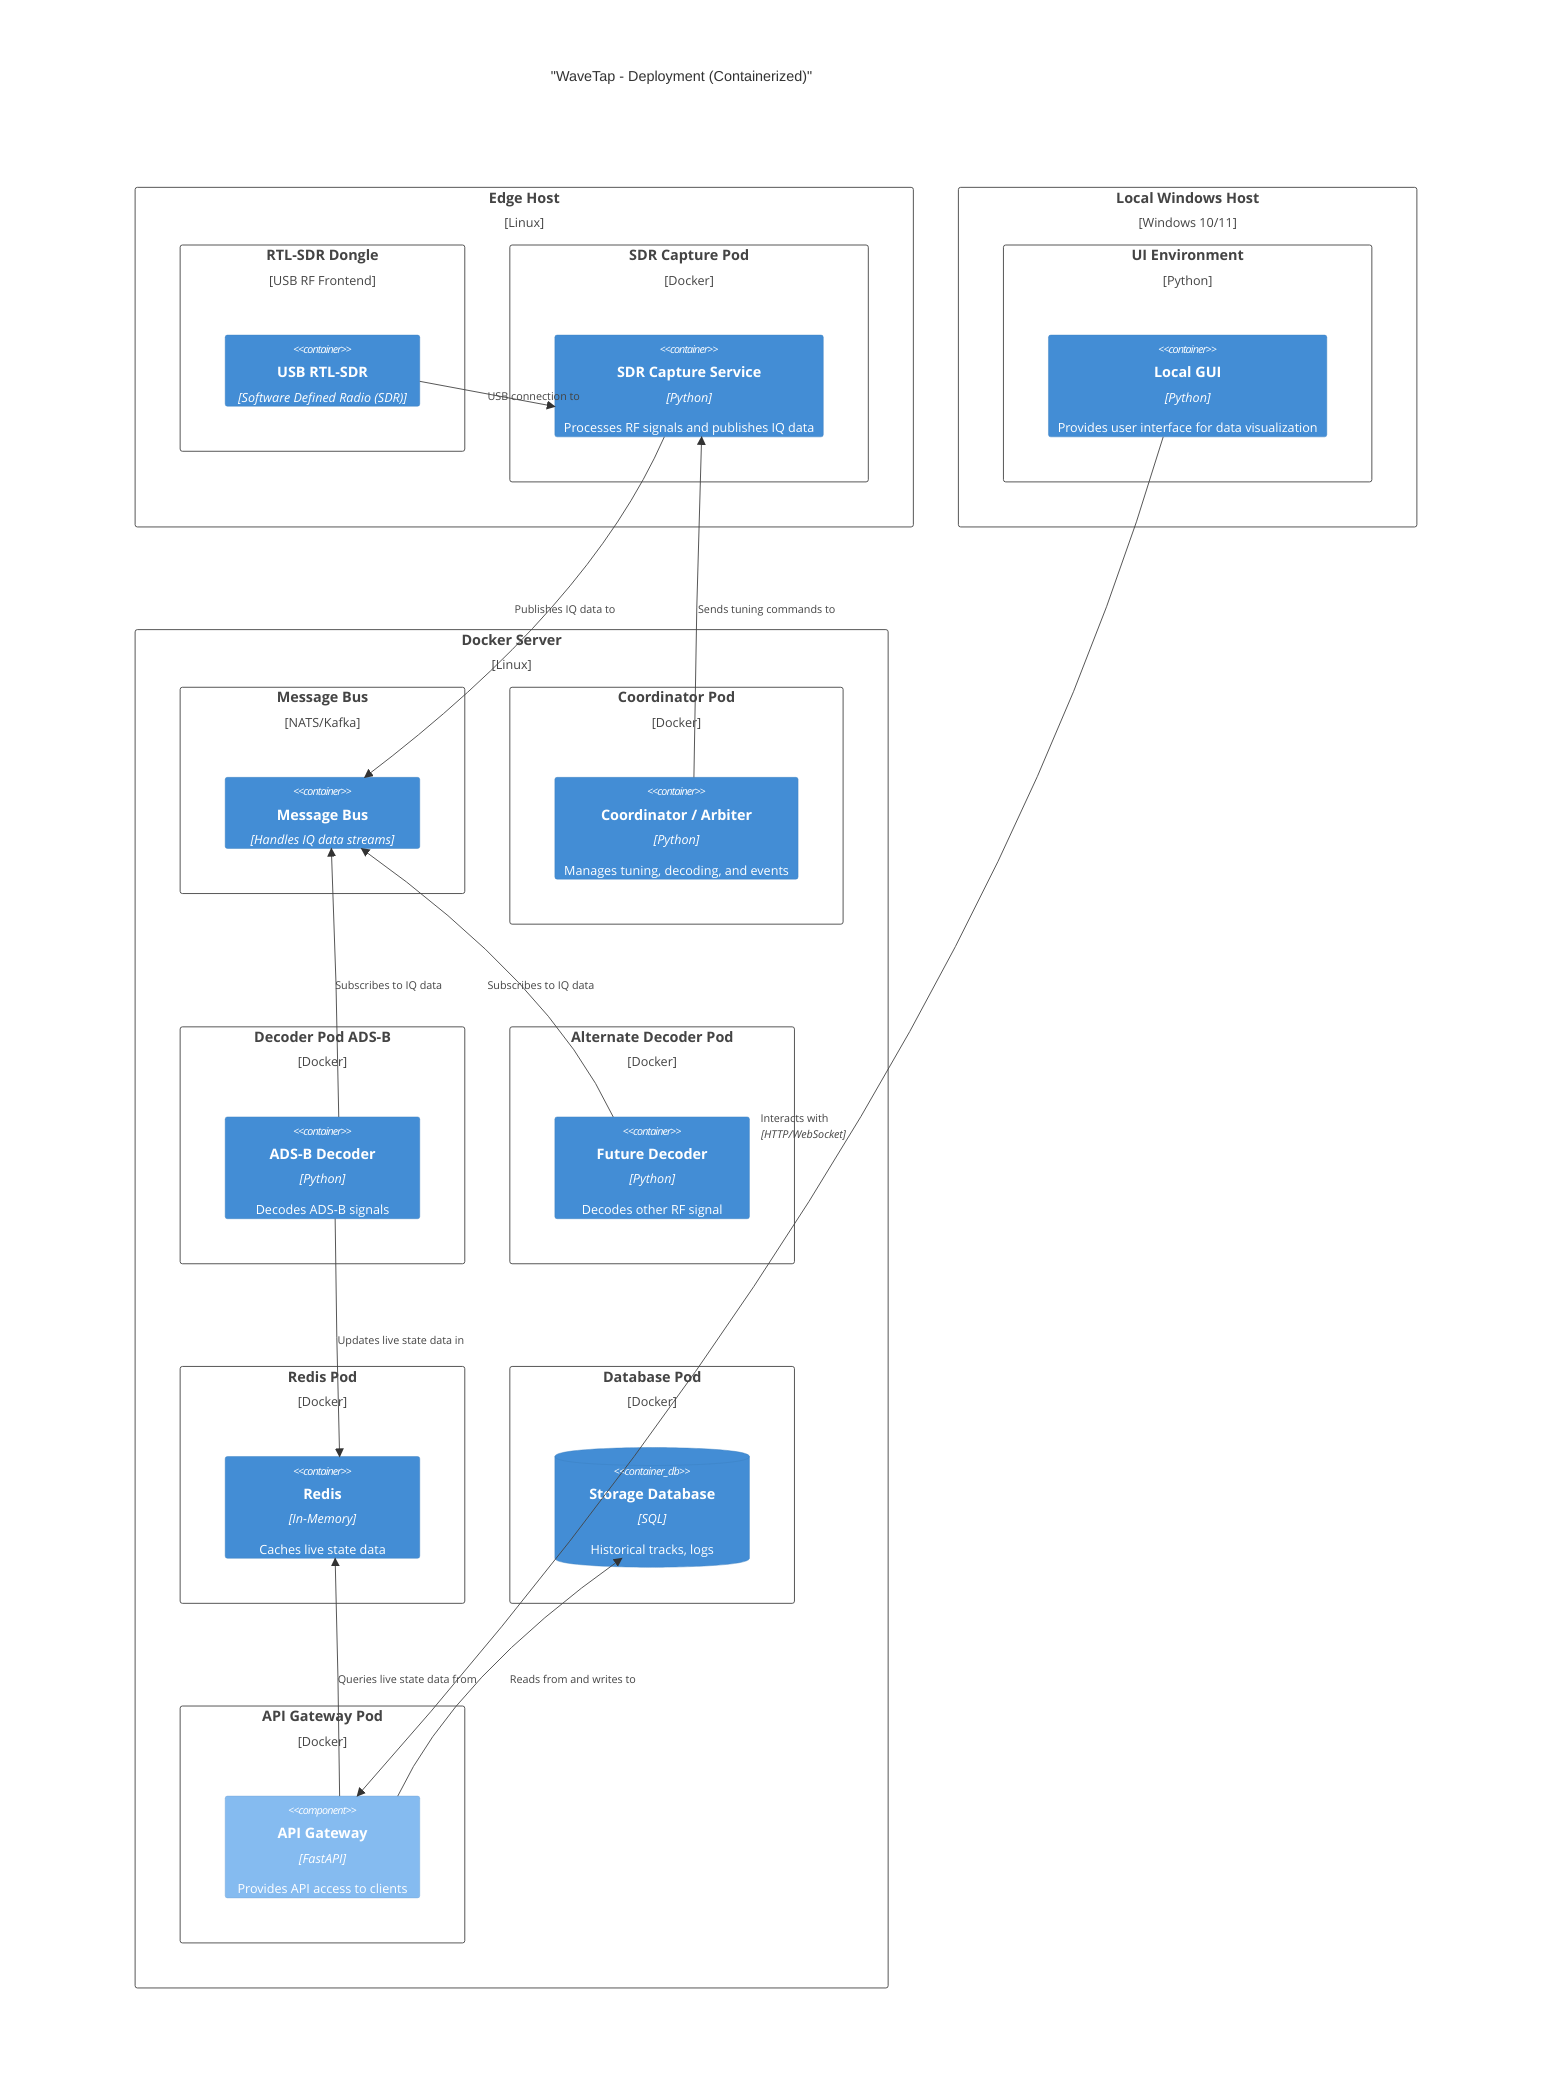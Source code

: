 C4Deployment
title "WaveTap - Deployment (Containerized)"

Deployment_Node(edge, "Edge Host", "Linux") {
    Node(rtlsdr_usb, "RTL-SDR Dongle", "USB RF Frontend") {
    Container(sdr, "USB RTL-SDR", "Software Defined Radio (SDR)")
    }
    Node(cap_pod, "SDR Capture Pod", "Docker") {
        Container(sdr_cap, "SDR Capture Service", "Python", "Processes RF signals and publishes IQ data")
    }
}

Deployment_Node(local, "Local Windows Host", "Windows 10/11") {
    Node(ui_dev, "UI Environment", "Python") {
        Container(ui, "Local GUI", "Python", "Provides user interface for data visualization")
    }
}

Deployment_Node(standalone, "Docker Server", "Linux") {
    Node(msg, "Message Bus", "NATS/Kafka") {
        Container(msg_bus, "Message Bus", "Handles IQ data streams")
    }
    Node(coord_pod, "Coordinator Pod", "Docker") {
        Container(arb, "Coordinator / Arbiter", "Python", "Manages tuning, decoding, and events")
    }
    Node(dec_pod1, "Decoder Pod ADS-B", "Docker") {
        Container(dec_adsb, "ADS-B Decoder", "Python", "Decodes ADS-B signals")
    }
    Node(dec_pod2, "Alternate Decoder Pod", "Docker") {
        Container(dec_fm, "Future Decoder", "Python", "Decodes other RF signal")
    }
    Node(cache_pod, "Redis Pod", "Docker") {
        Container(cache, "Redis", "In-Memory", "Caches live state data")
    }
    Node(db_pod, "Database Pod", "Docker") {
        ContainerDb(db, "Storage Database", "SQL", "Historical tracks, logs")
    }
    Node(api_pod, "API Gateway Pod", "Docker") {
        Component(api, "API Gateway", "FastAPI", "Provides API access to clients")
    }
}


Rel(sdr, sdr_cap, "USB connection to")
Rel(sdr_cap, msg_bus, "Publishes IQ data to")
Rel(dec_adsb, msg_bus, "Subscribes to IQ data")
Rel(dec_fm, msg_bus, "Subscribes to IQ data")
Rel(arb, sdr_cap, "Sends tuning commands to")
Rel(dec_adsb, cache, "Updates live state data in")
Rel(api, cache, "Queries live state data from")
Rel(api, db, "Reads from and writes to")
Rel(ui, api, "Interacts with", "HTTP/WebSocket")
